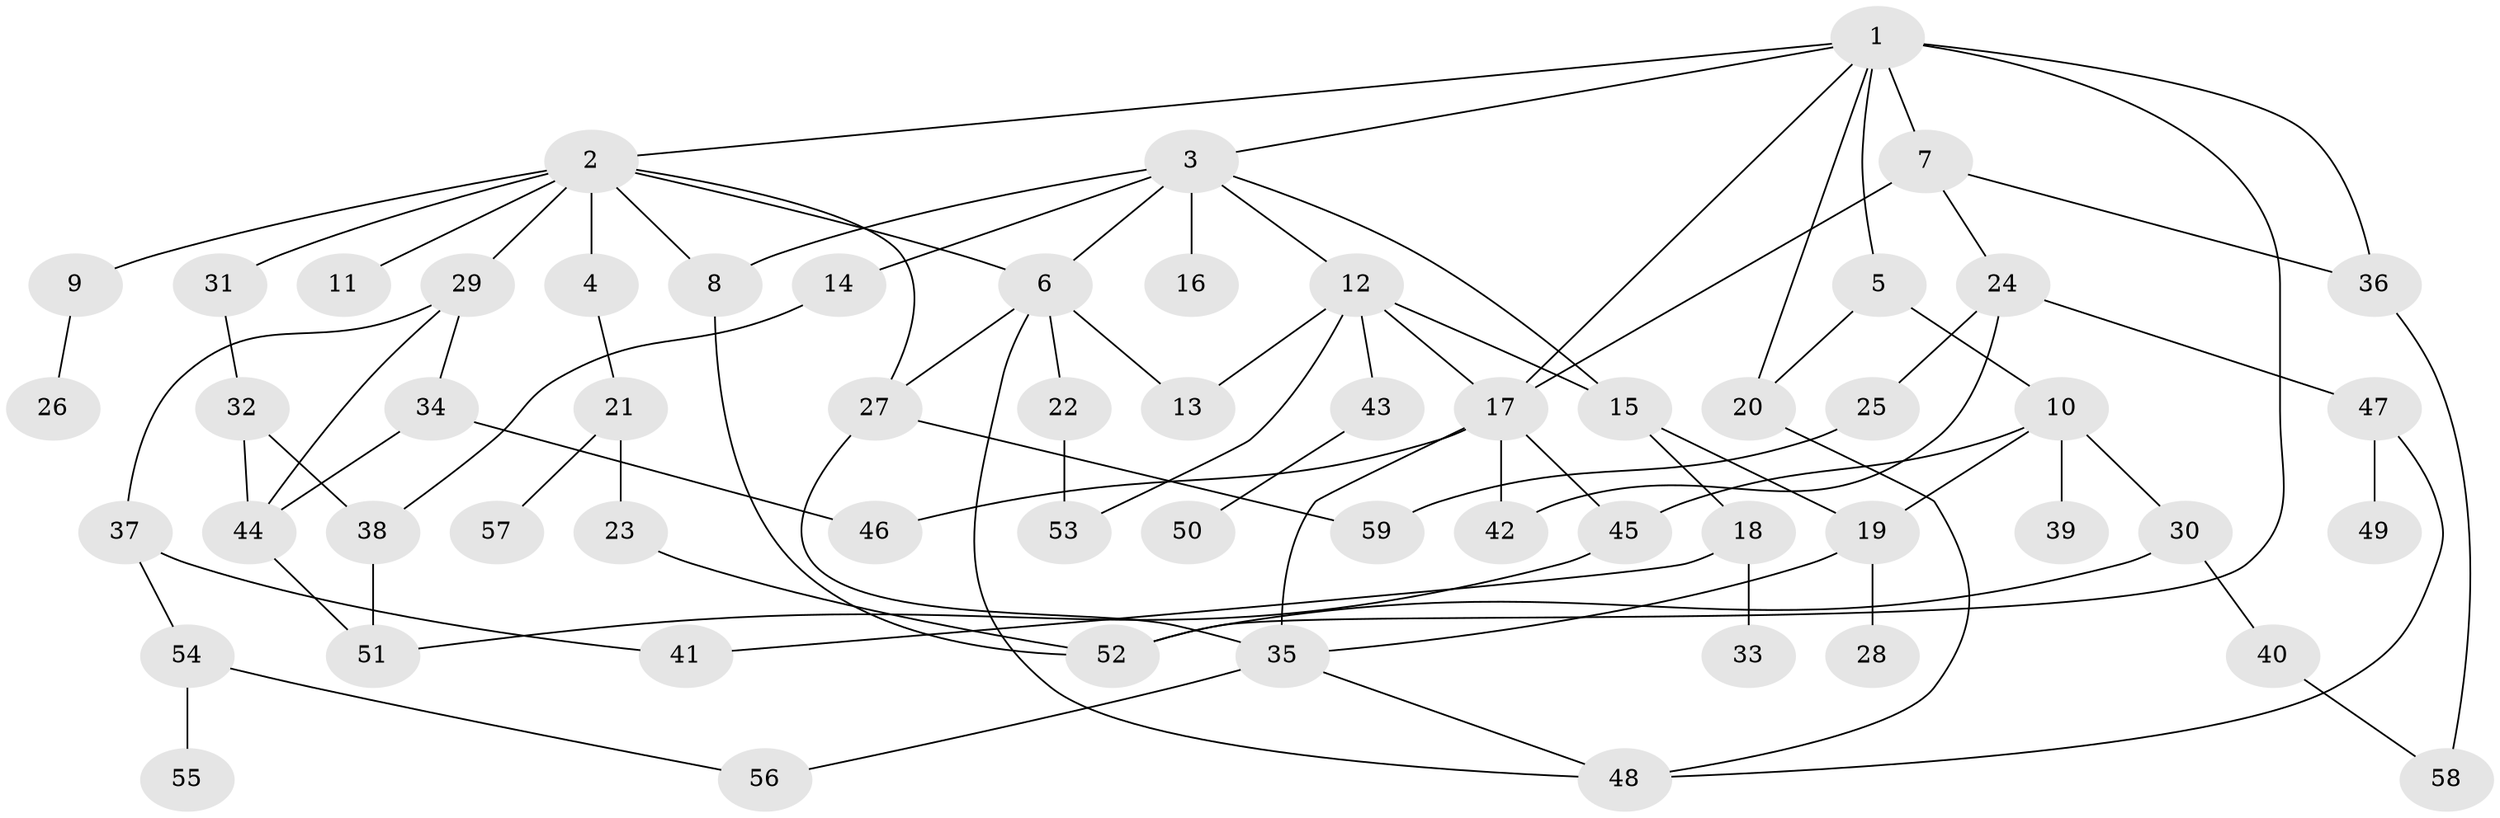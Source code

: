 // original degree distribution, {5: 0.05128205128205128, 9: 0.008547008547008548, 7: 0.03418803418803419, 2: 0.3418803418803419, 4: 0.11965811965811966, 6: 0.008547008547008548, 3: 0.1623931623931624, 1: 0.27350427350427353}
// Generated by graph-tools (version 1.1) at 2025/34/03/09/25 02:34:07]
// undirected, 59 vertices, 89 edges
graph export_dot {
graph [start="1"]
  node [color=gray90,style=filled];
  1;
  2;
  3;
  4;
  5;
  6;
  7;
  8;
  9;
  10;
  11;
  12;
  13;
  14;
  15;
  16;
  17;
  18;
  19;
  20;
  21;
  22;
  23;
  24;
  25;
  26;
  27;
  28;
  29;
  30;
  31;
  32;
  33;
  34;
  35;
  36;
  37;
  38;
  39;
  40;
  41;
  42;
  43;
  44;
  45;
  46;
  47;
  48;
  49;
  50;
  51;
  52;
  53;
  54;
  55;
  56;
  57;
  58;
  59;
  1 -- 2 [weight=1.0];
  1 -- 3 [weight=1.0];
  1 -- 5 [weight=1.0];
  1 -- 7 [weight=3.0];
  1 -- 17 [weight=1.0];
  1 -- 20 [weight=1.0];
  1 -- 36 [weight=1.0];
  1 -- 52 [weight=1.0];
  2 -- 4 [weight=1.0];
  2 -- 6 [weight=1.0];
  2 -- 8 [weight=1.0];
  2 -- 9 [weight=1.0];
  2 -- 11 [weight=1.0];
  2 -- 27 [weight=1.0];
  2 -- 29 [weight=1.0];
  2 -- 31 [weight=1.0];
  3 -- 6 [weight=1.0];
  3 -- 8 [weight=1.0];
  3 -- 12 [weight=1.0];
  3 -- 14 [weight=1.0];
  3 -- 15 [weight=1.0];
  3 -- 16 [weight=1.0];
  4 -- 21 [weight=1.0];
  5 -- 10 [weight=1.0];
  5 -- 20 [weight=1.0];
  6 -- 13 [weight=1.0];
  6 -- 22 [weight=1.0];
  6 -- 27 [weight=1.0];
  6 -- 48 [weight=1.0];
  7 -- 17 [weight=1.0];
  7 -- 24 [weight=1.0];
  7 -- 36 [weight=1.0];
  8 -- 52 [weight=1.0];
  9 -- 26 [weight=1.0];
  10 -- 19 [weight=1.0];
  10 -- 30 [weight=1.0];
  10 -- 39 [weight=1.0];
  10 -- 45 [weight=1.0];
  12 -- 13 [weight=1.0];
  12 -- 15 [weight=1.0];
  12 -- 17 [weight=1.0];
  12 -- 43 [weight=1.0];
  12 -- 53 [weight=1.0];
  14 -- 38 [weight=1.0];
  15 -- 18 [weight=1.0];
  15 -- 19 [weight=1.0];
  17 -- 35 [weight=1.0];
  17 -- 42 [weight=5.0];
  17 -- 45 [weight=1.0];
  17 -- 46 [weight=1.0];
  18 -- 33 [weight=1.0];
  18 -- 41 [weight=1.0];
  19 -- 28 [weight=1.0];
  19 -- 35 [weight=1.0];
  20 -- 48 [weight=1.0];
  21 -- 23 [weight=1.0];
  21 -- 57 [weight=1.0];
  22 -- 53 [weight=1.0];
  23 -- 52 [weight=1.0];
  24 -- 25 [weight=1.0];
  24 -- 42 [weight=1.0];
  24 -- 47 [weight=2.0];
  25 -- 59 [weight=1.0];
  27 -- 35 [weight=1.0];
  27 -- 59 [weight=1.0];
  29 -- 34 [weight=1.0];
  29 -- 37 [weight=1.0];
  29 -- 44 [weight=1.0];
  30 -- 40 [weight=1.0];
  30 -- 52 [weight=1.0];
  31 -- 32 [weight=1.0];
  32 -- 38 [weight=1.0];
  32 -- 44 [weight=1.0];
  34 -- 44 [weight=2.0];
  34 -- 46 [weight=1.0];
  35 -- 48 [weight=1.0];
  35 -- 56 [weight=1.0];
  36 -- 58 [weight=1.0];
  37 -- 41 [weight=1.0];
  37 -- 54 [weight=1.0];
  38 -- 51 [weight=1.0];
  40 -- 58 [weight=1.0];
  43 -- 50 [weight=1.0];
  44 -- 51 [weight=1.0];
  45 -- 51 [weight=1.0];
  47 -- 48 [weight=1.0];
  47 -- 49 [weight=1.0];
  54 -- 55 [weight=1.0];
  54 -- 56 [weight=1.0];
}
